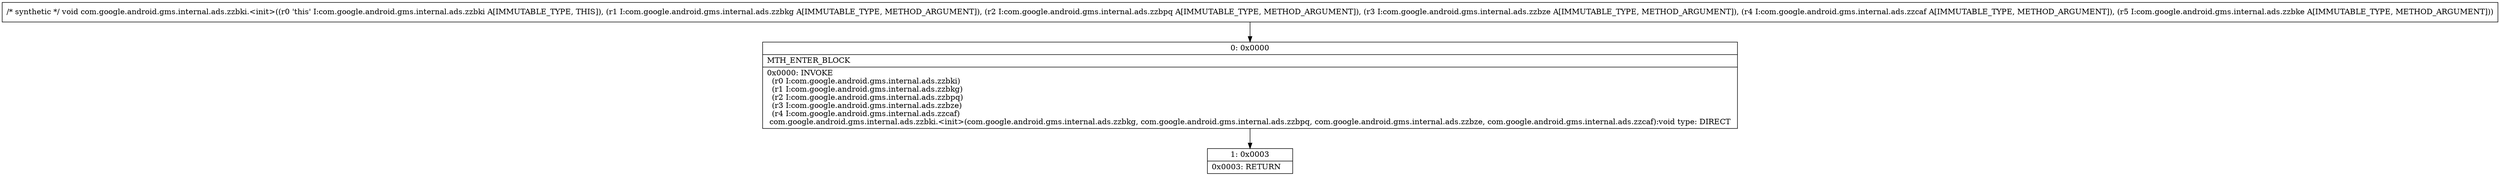 digraph "CFG forcom.google.android.gms.internal.ads.zzbki.\<init\>(Lcom\/google\/android\/gms\/internal\/ads\/zzbkg;Lcom\/google\/android\/gms\/internal\/ads\/zzbpq;Lcom\/google\/android\/gms\/internal\/ads\/zzbze;Lcom\/google\/android\/gms\/internal\/ads\/zzcaf;Lcom\/google\/android\/gms\/internal\/ads\/zzbke;)V" {
Node_0 [shape=record,label="{0\:\ 0x0000|MTH_ENTER_BLOCK\l|0x0000: INVOKE  \l  (r0 I:com.google.android.gms.internal.ads.zzbki)\l  (r1 I:com.google.android.gms.internal.ads.zzbkg)\l  (r2 I:com.google.android.gms.internal.ads.zzbpq)\l  (r3 I:com.google.android.gms.internal.ads.zzbze)\l  (r4 I:com.google.android.gms.internal.ads.zzcaf)\l com.google.android.gms.internal.ads.zzbki.\<init\>(com.google.android.gms.internal.ads.zzbkg, com.google.android.gms.internal.ads.zzbpq, com.google.android.gms.internal.ads.zzbze, com.google.android.gms.internal.ads.zzcaf):void type: DIRECT \l}"];
Node_1 [shape=record,label="{1\:\ 0x0003|0x0003: RETURN   \l}"];
MethodNode[shape=record,label="{\/* synthetic *\/ void com.google.android.gms.internal.ads.zzbki.\<init\>((r0 'this' I:com.google.android.gms.internal.ads.zzbki A[IMMUTABLE_TYPE, THIS]), (r1 I:com.google.android.gms.internal.ads.zzbkg A[IMMUTABLE_TYPE, METHOD_ARGUMENT]), (r2 I:com.google.android.gms.internal.ads.zzbpq A[IMMUTABLE_TYPE, METHOD_ARGUMENT]), (r3 I:com.google.android.gms.internal.ads.zzbze A[IMMUTABLE_TYPE, METHOD_ARGUMENT]), (r4 I:com.google.android.gms.internal.ads.zzcaf A[IMMUTABLE_TYPE, METHOD_ARGUMENT]), (r5 I:com.google.android.gms.internal.ads.zzbke A[IMMUTABLE_TYPE, METHOD_ARGUMENT])) }"];
MethodNode -> Node_0;
Node_0 -> Node_1;
}

